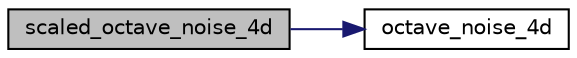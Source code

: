 digraph "scaled_octave_noise_4d"
{
  edge [fontname="Helvetica",fontsize="10",labelfontname="Helvetica",labelfontsize="10"];
  node [fontname="Helvetica",fontsize="10",shape=record];
  rankdir="LR";
  Node1 [label="scaled_octave_noise_4d",height=0.2,width=0.4,color="black", fillcolor="grey75", style="filled" fontcolor="black"];
  Node1 -> Node2 [color="midnightblue",fontsize="10",style="solid",fontname="Helvetica"];
  Node2 [label="octave_noise_4d",height=0.2,width=0.4,color="black", fillcolor="white", style="filled",URL="$_demo_2simplexnoise_8cpp.html#a937a48d2182c4f122de2db7c03f44392"];
}
